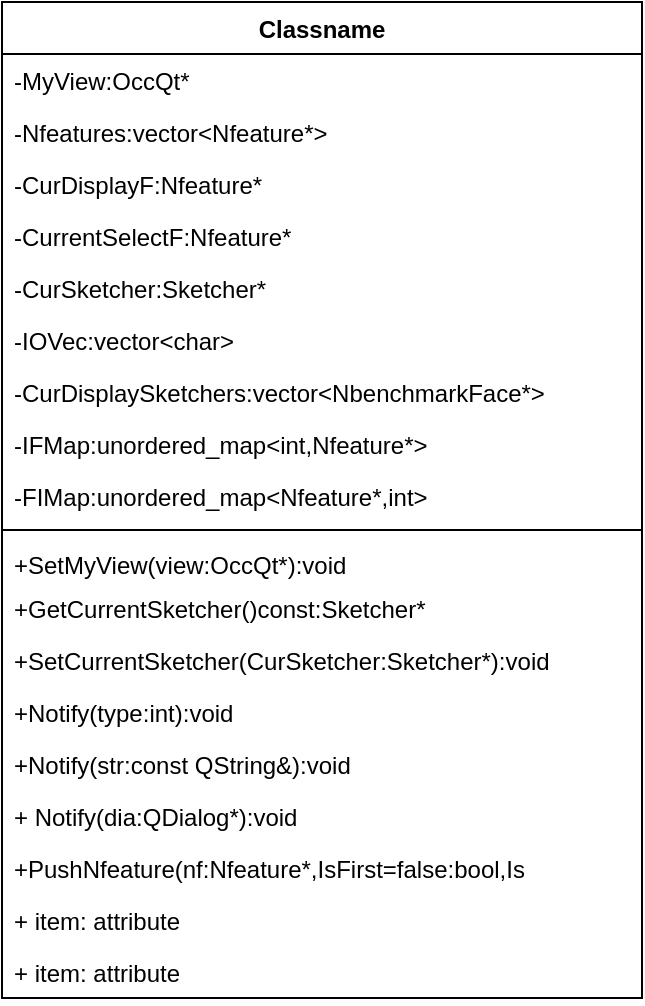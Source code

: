 <mxfile version="21.0.6" type="github">
  <diagram name="第 1 页" id="H-_hCgJGwJ7Z6bfP-N61">
    <mxGraphModel dx="522" dy="579" grid="1" gridSize="10" guides="1" tooltips="1" connect="1" arrows="1" fold="1" page="1" pageScale="1" pageWidth="827" pageHeight="1169" math="0" shadow="0">
      <root>
        <mxCell id="0" />
        <mxCell id="1" parent="0" />
        <mxCell id="IMMej-047OtnLvX_3CX3-1" value="Classname" style="swimlane;fontStyle=1;align=center;verticalAlign=top;childLayout=stackLayout;horizontal=1;startSize=26;horizontalStack=0;resizeParent=1;resizeParentMax=0;resizeLast=0;collapsible=1;marginBottom=0;whiteSpace=wrap;html=1;" vertex="1" parent="1">
          <mxGeometry x="290" y="150" width="320" height="498" as="geometry" />
        </mxCell>
        <mxCell id="IMMej-047OtnLvX_3CX3-2" value="-MyView:OccQt*" style="text;strokeColor=none;fillColor=none;align=left;verticalAlign=top;spacingLeft=4;spacingRight=4;overflow=hidden;rotatable=0;points=[[0,0.5],[1,0.5]];portConstraint=eastwest;whiteSpace=wrap;html=1;" vertex="1" parent="IMMej-047OtnLvX_3CX3-1">
          <mxGeometry y="26" width="320" height="26" as="geometry" />
        </mxCell>
        <mxCell id="IMMej-047OtnLvX_3CX3-5" value="-Nfeatures:vector&amp;lt;Nfeature*&amp;gt;" style="text;strokeColor=none;fillColor=none;align=left;verticalAlign=top;spacingLeft=4;spacingRight=4;overflow=hidden;rotatable=0;points=[[0,0.5],[1,0.5]];portConstraint=eastwest;whiteSpace=wrap;html=1;" vertex="1" parent="IMMej-047OtnLvX_3CX3-1">
          <mxGeometry y="52" width="320" height="26" as="geometry" />
        </mxCell>
        <mxCell id="IMMej-047OtnLvX_3CX3-6" value="-CurDisplayF:Nfeature*" style="text;strokeColor=none;fillColor=none;align=left;verticalAlign=top;spacingLeft=4;spacingRight=4;overflow=hidden;rotatable=0;points=[[0,0.5],[1,0.5]];portConstraint=eastwest;whiteSpace=wrap;html=1;" vertex="1" parent="IMMej-047OtnLvX_3CX3-1">
          <mxGeometry y="78" width="320" height="26" as="geometry" />
        </mxCell>
        <mxCell id="IMMej-047OtnLvX_3CX3-7" value="-CurrentSelectF:Nfeature*" style="text;strokeColor=none;fillColor=none;align=left;verticalAlign=top;spacingLeft=4;spacingRight=4;overflow=hidden;rotatable=0;points=[[0,0.5],[1,0.5]];portConstraint=eastwest;whiteSpace=wrap;html=1;" vertex="1" parent="IMMej-047OtnLvX_3CX3-1">
          <mxGeometry y="104" width="320" height="26" as="geometry" />
        </mxCell>
        <mxCell id="IMMej-047OtnLvX_3CX3-11" value="-CurSketcher:Sketcher*" style="text;strokeColor=none;fillColor=none;align=left;verticalAlign=top;spacingLeft=4;spacingRight=4;overflow=hidden;rotatable=0;points=[[0,0.5],[1,0.5]];portConstraint=eastwest;whiteSpace=wrap;html=1;" vertex="1" parent="IMMej-047OtnLvX_3CX3-1">
          <mxGeometry y="130" width="320" height="26" as="geometry" />
        </mxCell>
        <mxCell id="IMMej-047OtnLvX_3CX3-8" value="-IOVec:vector&amp;lt;char&amp;gt;" style="text;strokeColor=none;fillColor=none;align=left;verticalAlign=top;spacingLeft=4;spacingRight=4;overflow=hidden;rotatable=0;points=[[0,0.5],[1,0.5]];portConstraint=eastwest;whiteSpace=wrap;html=1;" vertex="1" parent="IMMej-047OtnLvX_3CX3-1">
          <mxGeometry y="156" width="320" height="26" as="geometry" />
        </mxCell>
        <mxCell id="IMMej-047OtnLvX_3CX3-12" value="-CurDisplaySketchers:vector&amp;lt;NbenchmarkFace*&amp;gt;" style="text;strokeColor=none;fillColor=none;align=left;verticalAlign=top;spacingLeft=4;spacingRight=4;overflow=hidden;rotatable=0;points=[[0,0.5],[1,0.5]];portConstraint=eastwest;whiteSpace=wrap;html=1;" vertex="1" parent="IMMej-047OtnLvX_3CX3-1">
          <mxGeometry y="182" width="320" height="26" as="geometry" />
        </mxCell>
        <mxCell id="IMMej-047OtnLvX_3CX3-9" value="-IFMap:unordered_map&amp;lt;int,Nfeature*&amp;gt;" style="text;strokeColor=none;fillColor=none;align=left;verticalAlign=top;spacingLeft=4;spacingRight=4;overflow=hidden;rotatable=0;points=[[0,0.5],[1,0.5]];portConstraint=eastwest;whiteSpace=wrap;html=1;" vertex="1" parent="IMMej-047OtnLvX_3CX3-1">
          <mxGeometry y="208" width="320" height="26" as="geometry" />
        </mxCell>
        <mxCell id="IMMej-047OtnLvX_3CX3-10" value="-FIMap:unordered_map&amp;lt;Nfeature*,int&amp;gt;" style="text;strokeColor=none;fillColor=none;align=left;verticalAlign=top;spacingLeft=4;spacingRight=4;overflow=hidden;rotatable=0;points=[[0,0.5],[1,0.5]];portConstraint=eastwest;whiteSpace=wrap;html=1;" vertex="1" parent="IMMej-047OtnLvX_3CX3-1">
          <mxGeometry y="234" width="320" height="26" as="geometry" />
        </mxCell>
        <mxCell id="IMMej-047OtnLvX_3CX3-3" value="" style="line;strokeWidth=1;fillColor=none;align=left;verticalAlign=middle;spacingTop=-1;spacingLeft=3;spacingRight=3;rotatable=0;labelPosition=right;points=[];portConstraint=eastwest;strokeColor=inherit;" vertex="1" parent="IMMej-047OtnLvX_3CX3-1">
          <mxGeometry y="260" width="320" height="8" as="geometry" />
        </mxCell>
        <mxCell id="IMMej-047OtnLvX_3CX3-4" value="+SetMyView(view:OccQt*):void" style="text;strokeColor=none;fillColor=none;align=left;verticalAlign=top;spacingLeft=4;spacingRight=4;overflow=hidden;rotatable=0;points=[[0,0.5],[1,0.5]];portConstraint=eastwest;whiteSpace=wrap;html=1;" vertex="1" parent="IMMej-047OtnLvX_3CX3-1">
          <mxGeometry y="268" width="320" height="22" as="geometry" />
        </mxCell>
        <mxCell id="IMMej-047OtnLvX_3CX3-13" value="+GetCurrentSketcher()const:Sketcher*" style="text;strokeColor=none;fillColor=none;align=left;verticalAlign=top;spacingLeft=4;spacingRight=4;overflow=hidden;rotatable=0;points=[[0,0.5],[1,0.5]];portConstraint=eastwest;whiteSpace=wrap;html=1;" vertex="1" parent="IMMej-047OtnLvX_3CX3-1">
          <mxGeometry y="290" width="320" height="26" as="geometry" />
        </mxCell>
        <mxCell id="IMMej-047OtnLvX_3CX3-14" value="+SetCurrentSketcher(CurSketcher:Sketcher*):void" style="text;strokeColor=none;fillColor=none;align=left;verticalAlign=top;spacingLeft=4;spacingRight=4;overflow=hidden;rotatable=0;points=[[0,0.5],[1,0.5]];portConstraint=eastwest;whiteSpace=wrap;html=1;" vertex="1" parent="IMMej-047OtnLvX_3CX3-1">
          <mxGeometry y="316" width="320" height="26" as="geometry" />
        </mxCell>
        <mxCell id="IMMej-047OtnLvX_3CX3-15" value="+Notify(type:int):void" style="text;strokeColor=none;fillColor=none;align=left;verticalAlign=top;spacingLeft=4;spacingRight=4;overflow=hidden;rotatable=0;points=[[0,0.5],[1,0.5]];portConstraint=eastwest;whiteSpace=wrap;html=1;" vertex="1" parent="IMMej-047OtnLvX_3CX3-1">
          <mxGeometry y="342" width="320" height="26" as="geometry" />
        </mxCell>
        <mxCell id="IMMej-047OtnLvX_3CX3-17" value="+Notify(str:const QString&amp;amp;):void" style="text;strokeColor=none;fillColor=none;align=left;verticalAlign=top;spacingLeft=4;spacingRight=4;overflow=hidden;rotatable=0;points=[[0,0.5],[1,0.5]];portConstraint=eastwest;whiteSpace=wrap;html=1;" vertex="1" parent="IMMej-047OtnLvX_3CX3-1">
          <mxGeometry y="368" width="320" height="26" as="geometry" />
        </mxCell>
        <mxCell id="IMMej-047OtnLvX_3CX3-16" value="+ Notify(dia:QDialog*):void&lt;br&gt;" style="text;strokeColor=none;fillColor=none;align=left;verticalAlign=top;spacingLeft=4;spacingRight=4;overflow=hidden;rotatable=0;points=[[0,0.5],[1,0.5]];portConstraint=eastwest;whiteSpace=wrap;html=1;" vertex="1" parent="IMMej-047OtnLvX_3CX3-1">
          <mxGeometry y="394" width="320" height="26" as="geometry" />
        </mxCell>
        <mxCell id="IMMej-047OtnLvX_3CX3-18" value="+PushNfeature(nf:Nfeature*,IsFirst=false:bool,Is" style="text;strokeColor=none;fillColor=none;align=left;verticalAlign=top;spacingLeft=4;spacingRight=4;overflow=hidden;rotatable=0;points=[[0,0.5],[1,0.5]];portConstraint=eastwest;whiteSpace=wrap;html=1;" vertex="1" parent="IMMej-047OtnLvX_3CX3-1">
          <mxGeometry y="420" width="320" height="26" as="geometry" />
        </mxCell>
        <mxCell id="IMMej-047OtnLvX_3CX3-19" value="+ item: attribute" style="text;strokeColor=none;fillColor=none;align=left;verticalAlign=top;spacingLeft=4;spacingRight=4;overflow=hidden;rotatable=0;points=[[0,0.5],[1,0.5]];portConstraint=eastwest;whiteSpace=wrap;html=1;" vertex="1" parent="IMMej-047OtnLvX_3CX3-1">
          <mxGeometry y="446" width="320" height="26" as="geometry" />
        </mxCell>
        <mxCell id="IMMej-047OtnLvX_3CX3-20" value="+ item: attribute" style="text;strokeColor=none;fillColor=none;align=left;verticalAlign=top;spacingLeft=4;spacingRight=4;overflow=hidden;rotatable=0;points=[[0,0.5],[1,0.5]];portConstraint=eastwest;whiteSpace=wrap;html=1;" vertex="1" parent="IMMej-047OtnLvX_3CX3-1">
          <mxGeometry y="472" width="320" height="26" as="geometry" />
        </mxCell>
      </root>
    </mxGraphModel>
  </diagram>
</mxfile>
